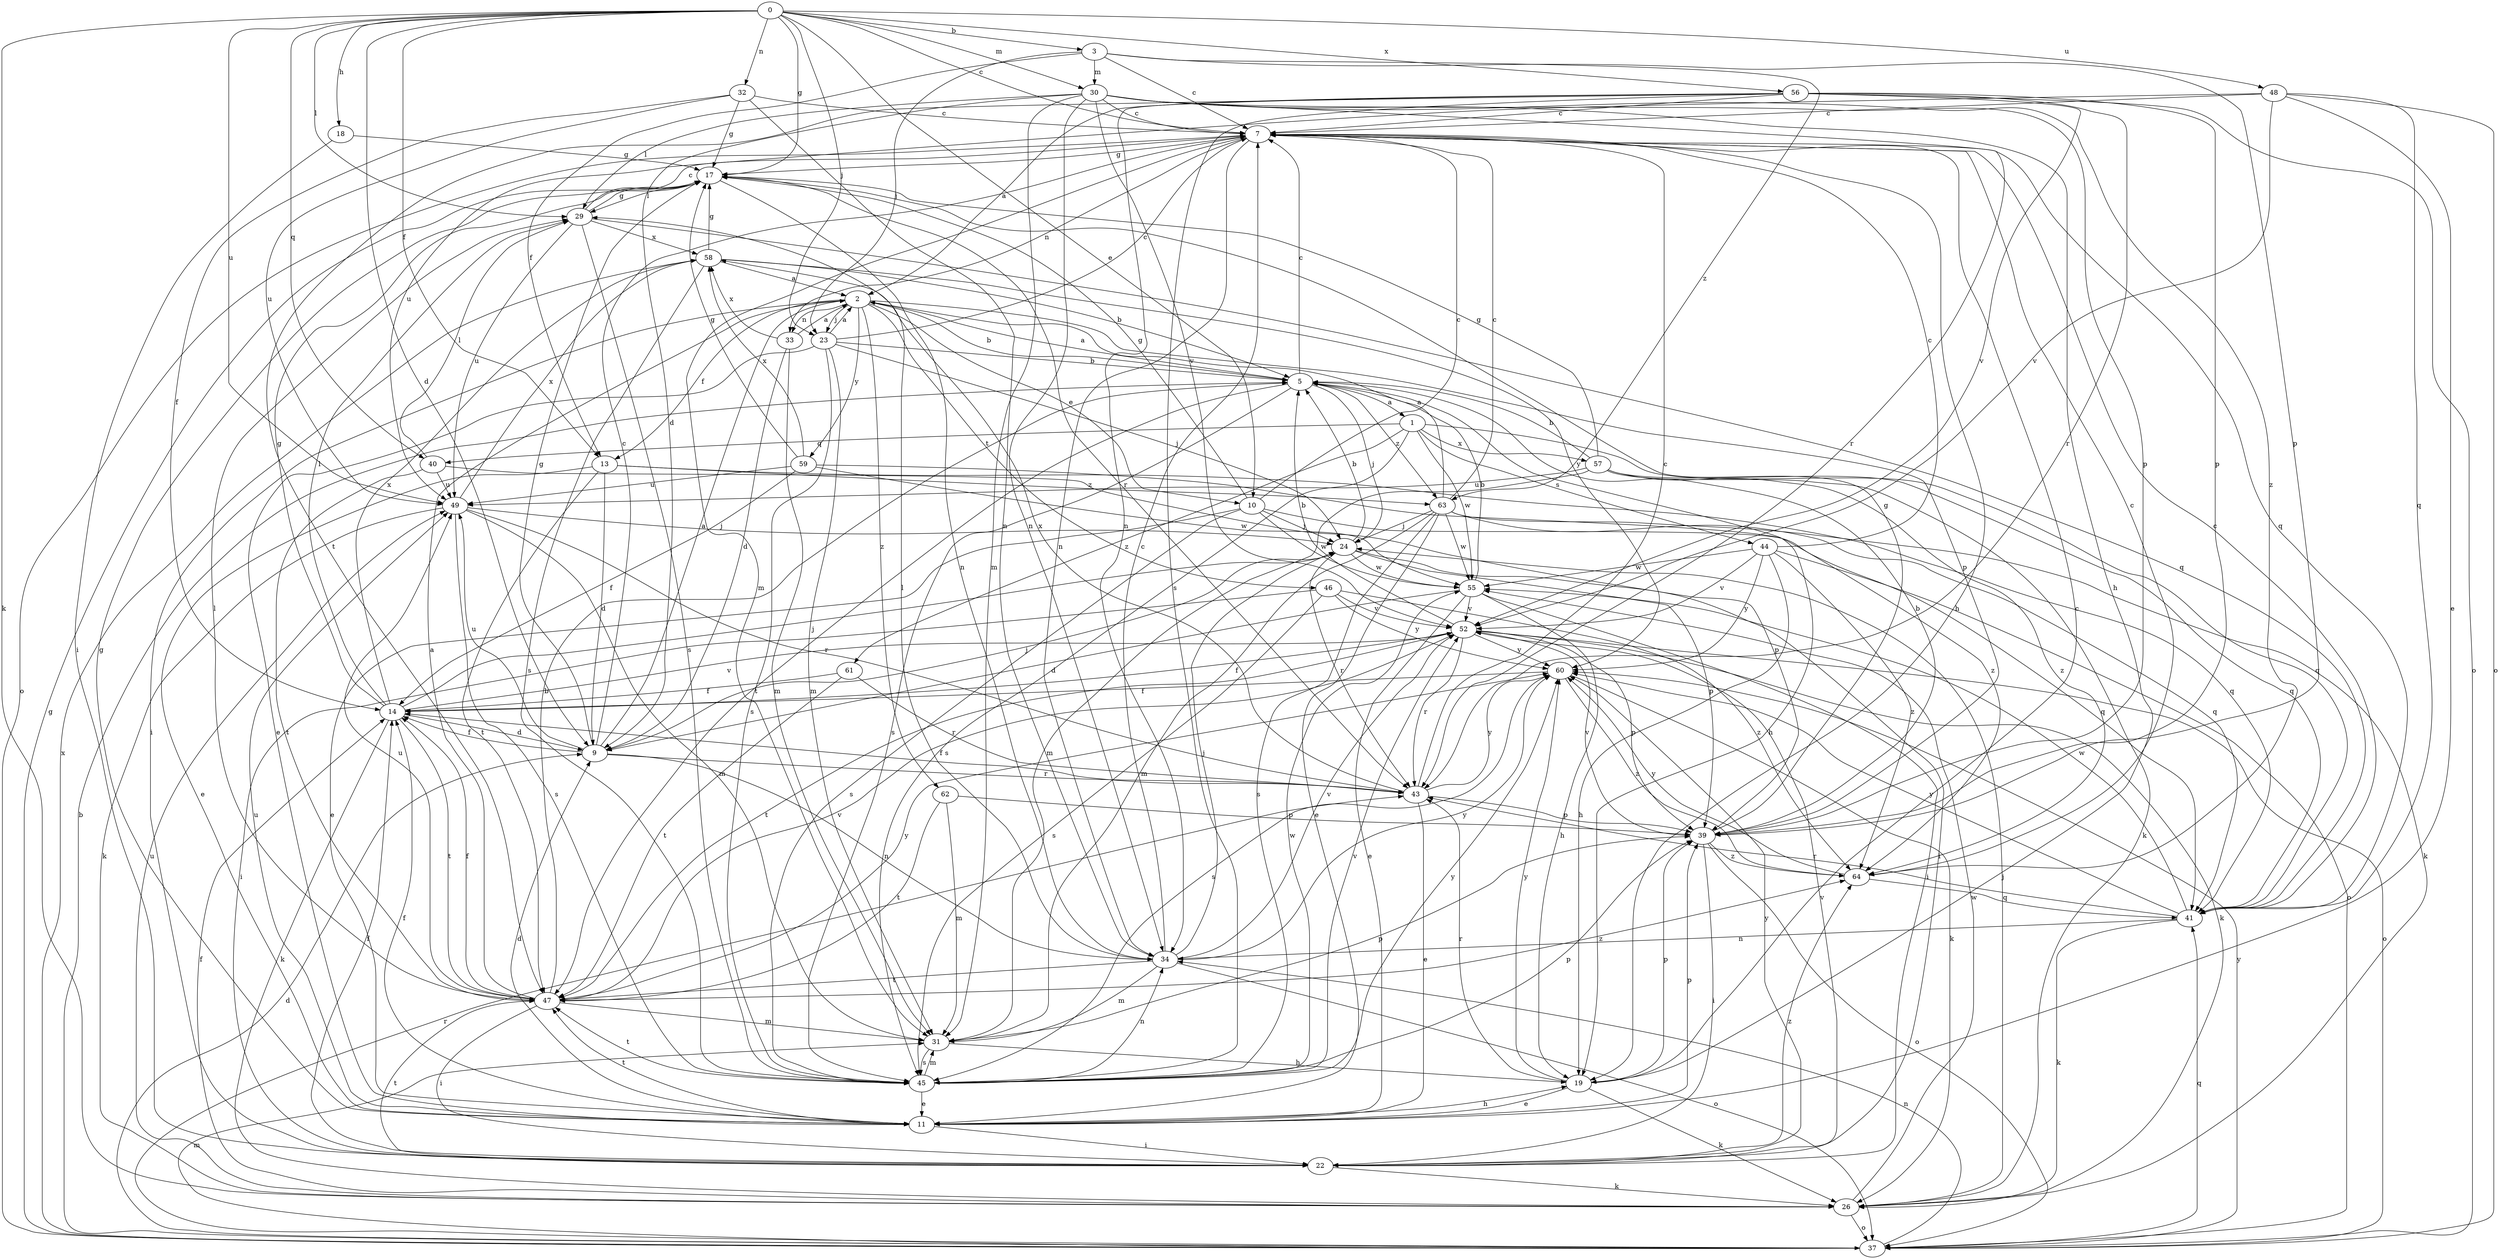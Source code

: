 strict digraph  {
0;
1;
2;
3;
5;
7;
9;
10;
11;
13;
14;
17;
18;
19;
22;
23;
24;
26;
29;
30;
31;
32;
33;
34;
37;
39;
40;
41;
43;
44;
45;
46;
47;
48;
49;
52;
55;
56;
57;
58;
59;
60;
61;
62;
63;
64;
0 -> 3  [label=b];
0 -> 7  [label=c];
0 -> 9  [label=d];
0 -> 10  [label=e];
0 -> 13  [label=f];
0 -> 17  [label=g];
0 -> 18  [label=h];
0 -> 23  [label=j];
0 -> 26  [label=k];
0 -> 29  [label=l];
0 -> 30  [label=m];
0 -> 32  [label=n];
0 -> 40  [label=q];
0 -> 48  [label=u];
0 -> 49  [label=u];
0 -> 56  [label=x];
1 -> 40  [label=q];
1 -> 41  [label=q];
1 -> 44  [label=s];
1 -> 45  [label=s];
1 -> 55  [label=w];
1 -> 57  [label=x];
1 -> 61  [label=z];
2 -> 5  [label=b];
2 -> 10  [label=e];
2 -> 13  [label=f];
2 -> 22  [label=i];
2 -> 23  [label=j];
2 -> 33  [label=n];
2 -> 39  [label=p];
2 -> 46  [label=t];
2 -> 59  [label=y];
2 -> 62  [label=z];
3 -> 7  [label=c];
3 -> 13  [label=f];
3 -> 23  [label=j];
3 -> 30  [label=m];
3 -> 39  [label=p];
3 -> 63  [label=z];
5 -> 1  [label=a];
5 -> 2  [label=a];
5 -> 7  [label=c];
5 -> 19  [label=h];
5 -> 24  [label=j];
5 -> 45  [label=s];
5 -> 47  [label=t];
5 -> 63  [label=z];
7 -> 17  [label=g];
7 -> 19  [label=h];
7 -> 31  [label=m];
7 -> 33  [label=n];
7 -> 34  [label=n];
7 -> 37  [label=o];
7 -> 41  [label=q];
9 -> 2  [label=a];
9 -> 7  [label=c];
9 -> 14  [label=f];
9 -> 17  [label=g];
9 -> 24  [label=j];
9 -> 34  [label=n];
9 -> 43  [label=r];
9 -> 49  [label=u];
10 -> 7  [label=c];
10 -> 11  [label=e];
10 -> 17  [label=g];
10 -> 24  [label=j];
10 -> 41  [label=q];
10 -> 45  [label=s];
10 -> 55  [label=w];
11 -> 9  [label=d];
11 -> 14  [label=f];
11 -> 17  [label=g];
11 -> 19  [label=h];
11 -> 22  [label=i];
11 -> 39  [label=p];
11 -> 47  [label=t];
11 -> 49  [label=u];
13 -> 9  [label=d];
13 -> 11  [label=e];
13 -> 41  [label=q];
13 -> 47  [label=t];
13 -> 63  [label=z];
14 -> 9  [label=d];
14 -> 17  [label=g];
14 -> 24  [label=j];
14 -> 26  [label=k];
14 -> 29  [label=l];
14 -> 47  [label=t];
14 -> 52  [label=v];
14 -> 58  [label=x];
17 -> 29  [label=l];
17 -> 34  [label=n];
17 -> 43  [label=r];
18 -> 17  [label=g];
18 -> 22  [label=i];
19 -> 7  [label=c];
19 -> 11  [label=e];
19 -> 26  [label=k];
19 -> 39  [label=p];
19 -> 43  [label=r];
19 -> 60  [label=y];
22 -> 14  [label=f];
22 -> 26  [label=k];
22 -> 47  [label=t];
22 -> 52  [label=v];
22 -> 60  [label=y];
22 -> 64  [label=z];
23 -> 2  [label=a];
23 -> 5  [label=b];
23 -> 7  [label=c];
23 -> 11  [label=e];
23 -> 24  [label=j];
23 -> 31  [label=m];
23 -> 45  [label=s];
24 -> 5  [label=b];
24 -> 22  [label=i];
24 -> 39  [label=p];
24 -> 43  [label=r];
24 -> 55  [label=w];
26 -> 14  [label=f];
26 -> 24  [label=j];
26 -> 37  [label=o];
26 -> 49  [label=u];
26 -> 55  [label=w];
29 -> 7  [label=c];
29 -> 17  [label=g];
29 -> 41  [label=q];
29 -> 45  [label=s];
29 -> 49  [label=u];
29 -> 58  [label=x];
30 -> 7  [label=c];
30 -> 9  [label=d];
30 -> 19  [label=h];
30 -> 29  [label=l];
30 -> 31  [label=m];
30 -> 34  [label=n];
30 -> 39  [label=p];
30 -> 43  [label=r];
30 -> 52  [label=v];
30 -> 64  [label=z];
31 -> 19  [label=h];
31 -> 39  [label=p];
31 -> 45  [label=s];
32 -> 7  [label=c];
32 -> 14  [label=f];
32 -> 17  [label=g];
32 -> 34  [label=n];
32 -> 49  [label=u];
33 -> 2  [label=a];
33 -> 9  [label=d];
33 -> 31  [label=m];
33 -> 58  [label=x];
34 -> 7  [label=c];
34 -> 24  [label=j];
34 -> 29  [label=l];
34 -> 31  [label=m];
34 -> 37  [label=o];
34 -> 47  [label=t];
34 -> 52  [label=v];
34 -> 60  [label=y];
37 -> 5  [label=b];
37 -> 9  [label=d];
37 -> 17  [label=g];
37 -> 31  [label=m];
37 -> 34  [label=n];
37 -> 41  [label=q];
37 -> 43  [label=r];
37 -> 58  [label=x];
37 -> 60  [label=y];
39 -> 5  [label=b];
39 -> 17  [label=g];
39 -> 22  [label=i];
39 -> 37  [label=o];
39 -> 52  [label=v];
39 -> 64  [label=z];
40 -> 29  [label=l];
40 -> 39  [label=p];
40 -> 47  [label=t];
40 -> 49  [label=u];
41 -> 7  [label=c];
41 -> 26  [label=k];
41 -> 34  [label=n];
41 -> 43  [label=r];
41 -> 55  [label=w];
41 -> 60  [label=y];
43 -> 7  [label=c];
43 -> 11  [label=e];
43 -> 14  [label=f];
43 -> 39  [label=p];
43 -> 58  [label=x];
43 -> 60  [label=y];
44 -> 7  [label=c];
44 -> 19  [label=h];
44 -> 37  [label=o];
44 -> 52  [label=v];
44 -> 55  [label=w];
44 -> 60  [label=y];
44 -> 64  [label=z];
45 -> 11  [label=e];
45 -> 31  [label=m];
45 -> 34  [label=n];
45 -> 39  [label=p];
45 -> 47  [label=t];
45 -> 52  [label=v];
45 -> 55  [label=w];
45 -> 60  [label=y];
46 -> 22  [label=i];
46 -> 45  [label=s];
46 -> 52  [label=v];
46 -> 60  [label=y];
46 -> 64  [label=z];
47 -> 2  [label=a];
47 -> 5  [label=b];
47 -> 14  [label=f];
47 -> 22  [label=i];
47 -> 29  [label=l];
47 -> 31  [label=m];
47 -> 49  [label=u];
47 -> 52  [label=v];
47 -> 60  [label=y];
47 -> 64  [label=z];
48 -> 7  [label=c];
48 -> 11  [label=e];
48 -> 37  [label=o];
48 -> 41  [label=q];
48 -> 49  [label=u];
48 -> 52  [label=v];
49 -> 24  [label=j];
49 -> 26  [label=k];
49 -> 31  [label=m];
49 -> 43  [label=r];
49 -> 45  [label=s];
49 -> 58  [label=x];
52 -> 5  [label=b];
52 -> 14  [label=f];
52 -> 26  [label=k];
52 -> 37  [label=o];
52 -> 39  [label=p];
52 -> 43  [label=r];
52 -> 47  [label=t];
52 -> 60  [label=y];
55 -> 5  [label=b];
55 -> 9  [label=d];
55 -> 11  [label=e];
55 -> 19  [label=h];
55 -> 22  [label=i];
55 -> 52  [label=v];
56 -> 2  [label=a];
56 -> 7  [label=c];
56 -> 34  [label=n];
56 -> 37  [label=o];
56 -> 39  [label=p];
56 -> 43  [label=r];
56 -> 45  [label=s];
56 -> 47  [label=t];
56 -> 52  [label=v];
57 -> 5  [label=b];
57 -> 17  [label=g];
57 -> 26  [label=k];
57 -> 31  [label=m];
57 -> 41  [label=q];
57 -> 49  [label=u];
57 -> 64  [label=z];
58 -> 2  [label=a];
58 -> 5  [label=b];
58 -> 17  [label=g];
58 -> 45  [label=s];
58 -> 60  [label=y];
59 -> 14  [label=f];
59 -> 17  [label=g];
59 -> 49  [label=u];
59 -> 55  [label=w];
59 -> 58  [label=x];
59 -> 64  [label=z];
60 -> 14  [label=f];
60 -> 26  [label=k];
60 -> 45  [label=s];
60 -> 64  [label=z];
61 -> 14  [label=f];
61 -> 43  [label=r];
61 -> 47  [label=t];
62 -> 31  [label=m];
62 -> 39  [label=p];
62 -> 47  [label=t];
63 -> 2  [label=a];
63 -> 7  [label=c];
63 -> 11  [label=e];
63 -> 24  [label=j];
63 -> 26  [label=k];
63 -> 31  [label=m];
63 -> 41  [label=q];
63 -> 45  [label=s];
63 -> 55  [label=w];
64 -> 7  [label=c];
64 -> 41  [label=q];
64 -> 60  [label=y];
}

